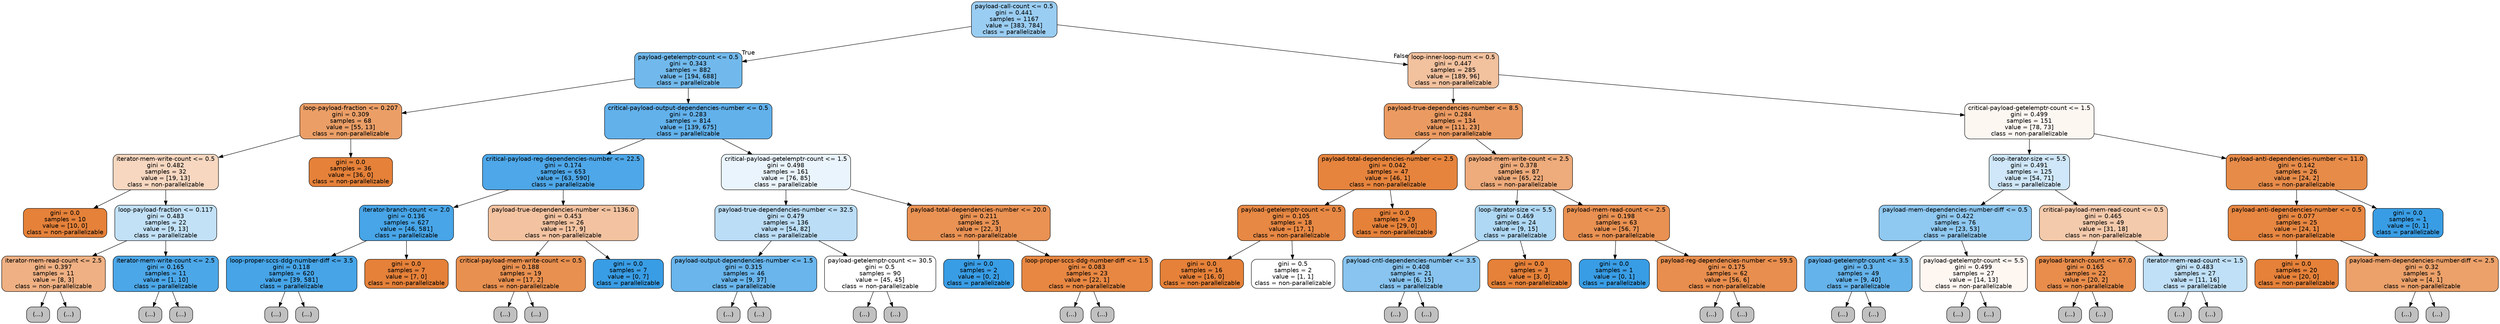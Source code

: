 digraph Tree {
node [shape=box, style="filled, rounded", color="black", fontname=helvetica] ;
edge [fontname=helvetica] ;
0 [label="payload-call-count <= 0.5\ngini = 0.441\nsamples = 1167\nvalue = [383, 784]\nclass = parallelizable", fillcolor="#399de582"] ;
1 [label="payload-getelemptr-count <= 0.5\ngini = 0.343\nsamples = 882\nvalue = [194, 688]\nclass = parallelizable", fillcolor="#399de5b7"] ;
0 -> 1 [labeldistance=2.5, labelangle=45, headlabel="True"] ;
2 [label="loop-payload-fraction <= 0.207\ngini = 0.309\nsamples = 68\nvalue = [55, 13]\nclass = non-parallelizable", fillcolor="#e58139c3"] ;
1 -> 2 ;
3 [label="iterator-mem-write-count <= 0.5\ngini = 0.482\nsamples = 32\nvalue = [19, 13]\nclass = non-parallelizable", fillcolor="#e5813951"] ;
2 -> 3 ;
4 [label="gini = 0.0\nsamples = 10\nvalue = [10, 0]\nclass = non-parallelizable", fillcolor="#e58139ff"] ;
3 -> 4 ;
5 [label="loop-payload-fraction <= 0.117\ngini = 0.483\nsamples = 22\nvalue = [9, 13]\nclass = parallelizable", fillcolor="#399de54e"] ;
3 -> 5 ;
6 [label="iterator-mem-read-count <= 2.5\ngini = 0.397\nsamples = 11\nvalue = [8, 3]\nclass = non-parallelizable", fillcolor="#e581399f"] ;
5 -> 6 ;
7 [label="(...)", fillcolor="#C0C0C0"] ;
6 -> 7 ;
8 [label="(...)", fillcolor="#C0C0C0"] ;
6 -> 8 ;
15 [label="iterator-mem-write-count <= 2.5\ngini = 0.165\nsamples = 11\nvalue = [1, 10]\nclass = parallelizable", fillcolor="#399de5e6"] ;
5 -> 15 ;
16 [label="(...)", fillcolor="#C0C0C0"] ;
15 -> 16 ;
17 [label="(...)", fillcolor="#C0C0C0"] ;
15 -> 17 ;
20 [label="gini = 0.0\nsamples = 36\nvalue = [36, 0]\nclass = non-parallelizable", fillcolor="#e58139ff"] ;
2 -> 20 ;
21 [label="critical-payload-output-dependencies-number <= 0.5\ngini = 0.283\nsamples = 814\nvalue = [139, 675]\nclass = parallelizable", fillcolor="#399de5ca"] ;
1 -> 21 ;
22 [label="critical-payload-reg-dependencies-number <= 22.5\ngini = 0.174\nsamples = 653\nvalue = [63, 590]\nclass = parallelizable", fillcolor="#399de5e4"] ;
21 -> 22 ;
23 [label="iterator-branch-count <= 2.0\ngini = 0.136\nsamples = 627\nvalue = [46, 581]\nclass = parallelizable", fillcolor="#399de5eb"] ;
22 -> 23 ;
24 [label="loop-proper-sccs-ddg-number-diff <= 3.5\ngini = 0.118\nsamples = 620\nvalue = [39, 581]\nclass = parallelizable", fillcolor="#399de5ee"] ;
23 -> 24 ;
25 [label="(...)", fillcolor="#C0C0C0"] ;
24 -> 25 ;
118 [label="(...)", fillcolor="#C0C0C0"] ;
24 -> 118 ;
119 [label="gini = 0.0\nsamples = 7\nvalue = [7, 0]\nclass = non-parallelizable", fillcolor="#e58139ff"] ;
23 -> 119 ;
120 [label="payload-true-dependencies-number <= 1136.0\ngini = 0.453\nsamples = 26\nvalue = [17, 9]\nclass = non-parallelizable", fillcolor="#e5813978"] ;
22 -> 120 ;
121 [label="critical-payload-mem-write-count <= 0.5\ngini = 0.188\nsamples = 19\nvalue = [17, 2]\nclass = non-parallelizable", fillcolor="#e58139e1"] ;
120 -> 121 ;
122 [label="(...)", fillcolor="#C0C0C0"] ;
121 -> 122 ;
125 [label="(...)", fillcolor="#C0C0C0"] ;
121 -> 125 ;
126 [label="gini = 0.0\nsamples = 7\nvalue = [0, 7]\nclass = parallelizable", fillcolor="#399de5ff"] ;
120 -> 126 ;
127 [label="critical-payload-getelemptr-count <= 1.5\ngini = 0.498\nsamples = 161\nvalue = [76, 85]\nclass = parallelizable", fillcolor="#399de51b"] ;
21 -> 127 ;
128 [label="payload-true-dependencies-number <= 32.5\ngini = 0.479\nsamples = 136\nvalue = [54, 82]\nclass = parallelizable", fillcolor="#399de557"] ;
127 -> 128 ;
129 [label="payload-output-dependencies-number <= 1.5\ngini = 0.315\nsamples = 46\nvalue = [9, 37]\nclass = parallelizable", fillcolor="#399de5c1"] ;
128 -> 129 ;
130 [label="(...)", fillcolor="#C0C0C0"] ;
129 -> 130 ;
143 [label="(...)", fillcolor="#C0C0C0"] ;
129 -> 143 ;
146 [label="payload-getelemptr-count <= 30.5\ngini = 0.5\nsamples = 90\nvalue = [45, 45]\nclass = non-parallelizable", fillcolor="#e5813900"] ;
128 -> 146 ;
147 [label="(...)", fillcolor="#C0C0C0"] ;
146 -> 147 ;
160 [label="(...)", fillcolor="#C0C0C0"] ;
146 -> 160 ;
177 [label="payload-total-dependencies-number <= 20.0\ngini = 0.211\nsamples = 25\nvalue = [22, 3]\nclass = non-parallelizable", fillcolor="#e58139dc"] ;
127 -> 177 ;
178 [label="gini = 0.0\nsamples = 2\nvalue = [0, 2]\nclass = parallelizable", fillcolor="#399de5ff"] ;
177 -> 178 ;
179 [label="loop-proper-sccs-ddg-number-diff <= 1.5\ngini = 0.083\nsamples = 23\nvalue = [22, 1]\nclass = non-parallelizable", fillcolor="#e58139f3"] ;
177 -> 179 ;
180 [label="(...)", fillcolor="#C0C0C0"] ;
179 -> 180 ;
181 [label="(...)", fillcolor="#C0C0C0"] ;
179 -> 181 ;
184 [label="loop-inner-loop-num <= 0.5\ngini = 0.447\nsamples = 285\nvalue = [189, 96]\nclass = non-parallelizable", fillcolor="#e581397d"] ;
0 -> 184 [labeldistance=2.5, labelangle=-45, headlabel="False"] ;
185 [label="payload-true-dependencies-number <= 8.5\ngini = 0.284\nsamples = 134\nvalue = [111, 23]\nclass = non-parallelizable", fillcolor="#e58139ca"] ;
184 -> 185 ;
186 [label="payload-total-dependencies-number <= 2.5\ngini = 0.042\nsamples = 47\nvalue = [46, 1]\nclass = non-parallelizable", fillcolor="#e58139f9"] ;
185 -> 186 ;
187 [label="payload-getelemptr-count <= 0.5\ngini = 0.105\nsamples = 18\nvalue = [17, 1]\nclass = non-parallelizable", fillcolor="#e58139f0"] ;
186 -> 187 ;
188 [label="gini = 0.0\nsamples = 16\nvalue = [16, 0]\nclass = non-parallelizable", fillcolor="#e58139ff"] ;
187 -> 188 ;
189 [label="gini = 0.5\nsamples = 2\nvalue = [1, 1]\nclass = non-parallelizable", fillcolor="#e5813900"] ;
187 -> 189 ;
190 [label="gini = 0.0\nsamples = 29\nvalue = [29, 0]\nclass = non-parallelizable", fillcolor="#e58139ff"] ;
186 -> 190 ;
191 [label="payload-mem-write-count <= 2.5\ngini = 0.378\nsamples = 87\nvalue = [65, 22]\nclass = non-parallelizable", fillcolor="#e58139a9"] ;
185 -> 191 ;
192 [label="loop-iterator-size <= 5.5\ngini = 0.469\nsamples = 24\nvalue = [9, 15]\nclass = parallelizable", fillcolor="#399de566"] ;
191 -> 192 ;
193 [label="payload-cntl-dependencies-number <= 3.5\ngini = 0.408\nsamples = 21\nvalue = [6, 15]\nclass = parallelizable", fillcolor="#399de599"] ;
192 -> 193 ;
194 [label="(...)", fillcolor="#C0C0C0"] ;
193 -> 194 ;
203 [label="(...)", fillcolor="#C0C0C0"] ;
193 -> 203 ;
204 [label="gini = 0.0\nsamples = 3\nvalue = [3, 0]\nclass = non-parallelizable", fillcolor="#e58139ff"] ;
192 -> 204 ;
205 [label="payload-mem-read-count <= 2.5\ngini = 0.198\nsamples = 63\nvalue = [56, 7]\nclass = non-parallelizable", fillcolor="#e58139df"] ;
191 -> 205 ;
206 [label="gini = 0.0\nsamples = 1\nvalue = [0, 1]\nclass = parallelizable", fillcolor="#399de5ff"] ;
205 -> 206 ;
207 [label="payload-reg-dependencies-number <= 59.5\ngini = 0.175\nsamples = 62\nvalue = [56, 6]\nclass = non-parallelizable", fillcolor="#e58139e4"] ;
205 -> 207 ;
208 [label="(...)", fillcolor="#C0C0C0"] ;
207 -> 208 ;
219 [label="(...)", fillcolor="#C0C0C0"] ;
207 -> 219 ;
224 [label="critical-payload-getelemptr-count <= 1.5\ngini = 0.499\nsamples = 151\nvalue = [78, 73]\nclass = non-parallelizable", fillcolor="#e5813910"] ;
184 -> 224 ;
225 [label="loop-iterator-size <= 5.5\ngini = 0.491\nsamples = 125\nvalue = [54, 71]\nclass = parallelizable", fillcolor="#399de53d"] ;
224 -> 225 ;
226 [label="payload-mem-dependencies-number-diff <= 0.5\ngini = 0.422\nsamples = 76\nvalue = [23, 53]\nclass = parallelizable", fillcolor="#399de590"] ;
225 -> 226 ;
227 [label="payload-getelemptr-count <= 3.5\ngini = 0.3\nsamples = 49\nvalue = [9, 40]\nclass = parallelizable", fillcolor="#399de5c6"] ;
226 -> 227 ;
228 [label="(...)", fillcolor="#C0C0C0"] ;
227 -> 228 ;
229 [label="(...)", fillcolor="#C0C0C0"] ;
227 -> 229 ;
238 [label="payload-getelemptr-count <= 5.5\ngini = 0.499\nsamples = 27\nvalue = [14, 13]\nclass = non-parallelizable", fillcolor="#e5813912"] ;
226 -> 238 ;
239 [label="(...)", fillcolor="#C0C0C0"] ;
238 -> 239 ;
240 [label="(...)", fillcolor="#C0C0C0"] ;
238 -> 240 ;
247 [label="critical-payload-mem-read-count <= 0.5\ngini = 0.465\nsamples = 49\nvalue = [31, 18]\nclass = non-parallelizable", fillcolor="#e581396b"] ;
225 -> 247 ;
248 [label="payload-branch-count <= 67.0\ngini = 0.165\nsamples = 22\nvalue = [20, 2]\nclass = non-parallelizable", fillcolor="#e58139e6"] ;
247 -> 248 ;
249 [label="(...)", fillcolor="#C0C0C0"] ;
248 -> 249 ;
250 [label="(...)", fillcolor="#C0C0C0"] ;
248 -> 250 ;
251 [label="iterator-mem-read-count <= 1.5\ngini = 0.483\nsamples = 27\nvalue = [11, 16]\nclass = parallelizable", fillcolor="#399de550"] ;
247 -> 251 ;
252 [label="(...)", fillcolor="#C0C0C0"] ;
251 -> 252 ;
263 [label="(...)", fillcolor="#C0C0C0"] ;
251 -> 263 ;
264 [label="payload-anti-dependencies-number <= 11.0\ngini = 0.142\nsamples = 26\nvalue = [24, 2]\nclass = non-parallelizable", fillcolor="#e58139ea"] ;
224 -> 264 ;
265 [label="payload-anti-dependencies-number <= 0.5\ngini = 0.077\nsamples = 25\nvalue = [24, 1]\nclass = non-parallelizable", fillcolor="#e58139f4"] ;
264 -> 265 ;
266 [label="gini = 0.0\nsamples = 20\nvalue = [20, 0]\nclass = non-parallelizable", fillcolor="#e58139ff"] ;
265 -> 266 ;
267 [label="payload-mem-dependencies-number-diff <= 2.5\ngini = 0.32\nsamples = 5\nvalue = [4, 1]\nclass = non-parallelizable", fillcolor="#e58139bf"] ;
265 -> 267 ;
268 [label="(...)", fillcolor="#C0C0C0"] ;
267 -> 268 ;
271 [label="(...)", fillcolor="#C0C0C0"] ;
267 -> 271 ;
272 [label="gini = 0.0\nsamples = 1\nvalue = [0, 1]\nclass = parallelizable", fillcolor="#399de5ff"] ;
264 -> 272 ;
}